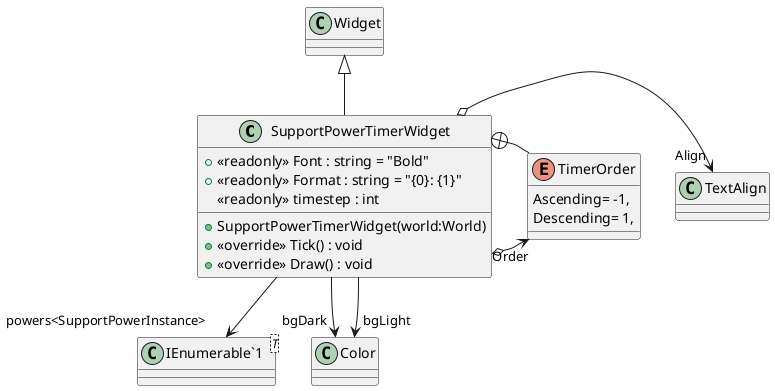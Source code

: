 @startuml
class SupportPowerTimerWidget {
    + <<readonly>> Font : string = "Bold"
    + <<readonly>> Format : string = "{0&#125;: {1&#125;"
    <<readonly>> timestep : int
    + SupportPowerTimerWidget(world:World)
    + <<override>> Tick() : void
    + <<override>> Draw() : void
}
class "IEnumerable`1"<T> {
}
enum TimerOrder {
    Ascending= -1,
    Descending= 1,
}
Widget <|-- SupportPowerTimerWidget
SupportPowerTimerWidget o-> "Align" TextAlign
SupportPowerTimerWidget o-> "Order" TimerOrder
SupportPowerTimerWidget --> "powers<SupportPowerInstance>" "IEnumerable`1"
SupportPowerTimerWidget --> "bgDark" Color
SupportPowerTimerWidget --> "bgLight" Color
SupportPowerTimerWidget +-- TimerOrder
@enduml

